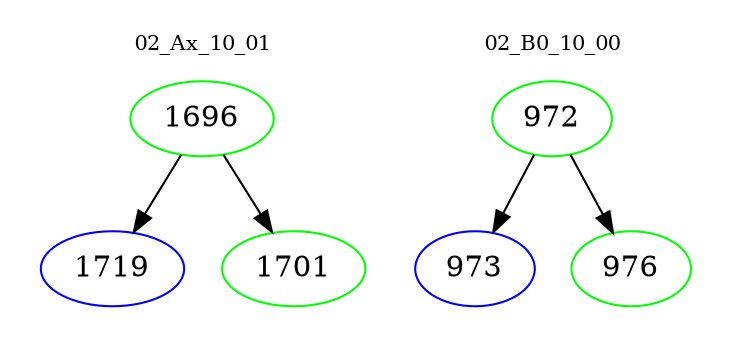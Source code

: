 digraph{
subgraph cluster_0 {
color = white
label = "02_Ax_10_01";
fontsize=10;
T0_1696 [label="1696", color="green"]
T0_1696 -> T0_1719 [color="black"]
T0_1719 [label="1719", color="blue"]
T0_1696 -> T0_1701 [color="black"]
T0_1701 [label="1701", color="green"]
}
subgraph cluster_1 {
color = white
label = "02_B0_10_00";
fontsize=10;
T1_972 [label="972", color="green"]
T1_972 -> T1_973 [color="black"]
T1_973 [label="973", color="blue"]
T1_972 -> T1_976 [color="black"]
T1_976 [label="976", color="green"]
}
}

